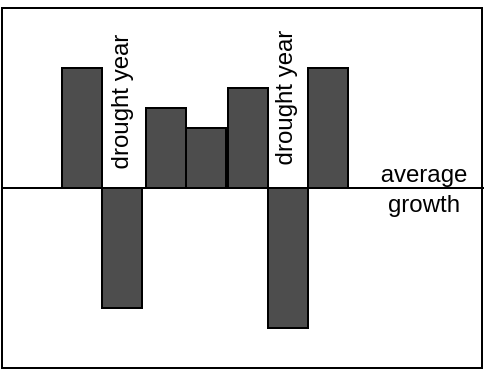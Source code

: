 <mxfile version="26.1.0">
  <diagram name="Page-1" id="tsAWY2vqDzoXUfp1E8kx">
    <mxGraphModel dx="794" dy="366" grid="1" gridSize="10" guides="1" tooltips="1" connect="1" arrows="1" fold="1" page="1" pageScale="1" pageWidth="7200" pageHeight="4800" math="0" shadow="0">
      <root>
        <mxCell id="0" />
        <mxCell id="1" parent="0" />
        <mxCell id="FB4CBvIW0MckyGWhkzBR-1" value="" style="rounded=0;whiteSpace=wrap;html=1;" vertex="1" parent="1">
          <mxGeometry x="110" y="40" width="240" height="180" as="geometry" />
        </mxCell>
        <mxCell id="FB4CBvIW0MckyGWhkzBR-2" value="" style="endArrow=none;html=1;rounded=0;exitX=0;exitY=0.5;exitDx=0;exitDy=0;entryX=1;entryY=0.5;entryDx=0;entryDy=0;" edge="1" parent="1" source="FB4CBvIW0MckyGWhkzBR-11" target="FB4CBvIW0MckyGWhkzBR-1">
          <mxGeometry width="50" height="50" relative="1" as="geometry">
            <mxPoint x="380" y="220" as="sourcePoint" />
            <mxPoint x="430" y="170" as="targetPoint" />
          </mxGeometry>
        </mxCell>
        <mxCell id="FB4CBvIW0MckyGWhkzBR-3" value="" style="rounded=0;whiteSpace=wrap;html=1;fillColor=#4D4D4D;" vertex="1" parent="1">
          <mxGeometry x="140" y="70" width="20" height="60" as="geometry" />
        </mxCell>
        <mxCell id="FB4CBvIW0MckyGWhkzBR-4" value="" style="rounded=0;whiteSpace=wrap;html=1;fillColor=#4D4D4D;" vertex="1" parent="1">
          <mxGeometry x="160" y="130" width="20" height="60" as="geometry" />
        </mxCell>
        <mxCell id="FB4CBvIW0MckyGWhkzBR-5" value="" style="rounded=0;whiteSpace=wrap;html=1;fillColor=#4D4D4D;" vertex="1" parent="1">
          <mxGeometry x="182" y="90" width="20" height="40" as="geometry" />
        </mxCell>
        <mxCell id="FB4CBvIW0MckyGWhkzBR-6" value="" style="rounded=0;whiteSpace=wrap;html=1;fillColor=#4D4D4D;" vertex="1" parent="1">
          <mxGeometry x="202" y="100" width="20" height="30" as="geometry" />
        </mxCell>
        <mxCell id="FB4CBvIW0MckyGWhkzBR-7" value="" style="rounded=0;whiteSpace=wrap;html=1;fillColor=#4D4D4D;" vertex="1" parent="1">
          <mxGeometry x="223" y="80" width="20" height="50" as="geometry" />
        </mxCell>
        <mxCell id="FB4CBvIW0MckyGWhkzBR-8" value="" style="rounded=0;whiteSpace=wrap;html=1;fillColor=#4D4D4D;" vertex="1" parent="1">
          <mxGeometry x="243" y="130" width="20" height="70" as="geometry" />
        </mxCell>
        <mxCell id="FB4CBvIW0MckyGWhkzBR-10" value="" style="rounded=0;whiteSpace=wrap;html=1;fillColor=#4D4D4D;" vertex="1" parent="1">
          <mxGeometry x="263" y="70" width="20" height="60" as="geometry" />
        </mxCell>
        <mxCell id="FB4CBvIW0MckyGWhkzBR-13" value="" style="endArrow=none;html=1;rounded=0;exitX=0;exitY=0.5;exitDx=0;exitDy=0;entryX=1;entryY=0.5;entryDx=0;entryDy=0;" edge="1" parent="1" source="FB4CBvIW0MckyGWhkzBR-1" target="FB4CBvIW0MckyGWhkzBR-11">
          <mxGeometry width="50" height="50" relative="1" as="geometry">
            <mxPoint x="110" y="130" as="sourcePoint" />
            <mxPoint x="350" y="130" as="targetPoint" />
          </mxGeometry>
        </mxCell>
        <mxCell id="FB4CBvIW0MckyGWhkzBR-11" value="average growth" style="text;html=1;align=center;verticalAlign=middle;whiteSpace=wrap;rounded=0;" vertex="1" parent="1">
          <mxGeometry x="291" y="115" width="60" height="30" as="geometry" />
        </mxCell>
        <mxCell id="FB4CBvIW0MckyGWhkzBR-14" value="drought year" style="text;html=1;align=center;verticalAlign=middle;whiteSpace=wrap;rounded=0;rotation=-90;" vertex="1" parent="1">
          <mxGeometry x="202" y="70" width="98" height="30" as="geometry" />
        </mxCell>
        <mxCell id="FB4CBvIW0MckyGWhkzBR-15" value="drought year" style="text;html=1;align=center;verticalAlign=middle;whiteSpace=wrap;rounded=0;rotation=-90;" vertex="1" parent="1">
          <mxGeometry x="120" y="72" width="98" height="30" as="geometry" />
        </mxCell>
      </root>
    </mxGraphModel>
  </diagram>
</mxfile>
